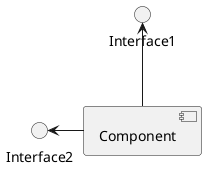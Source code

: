' 6.6 Changing arrows direction, PlantUML Language Reference Guide (V8037, p. 79)
@startuml
Interface1 <-- [Component]
Interface2 <- [Component]
@enduml
